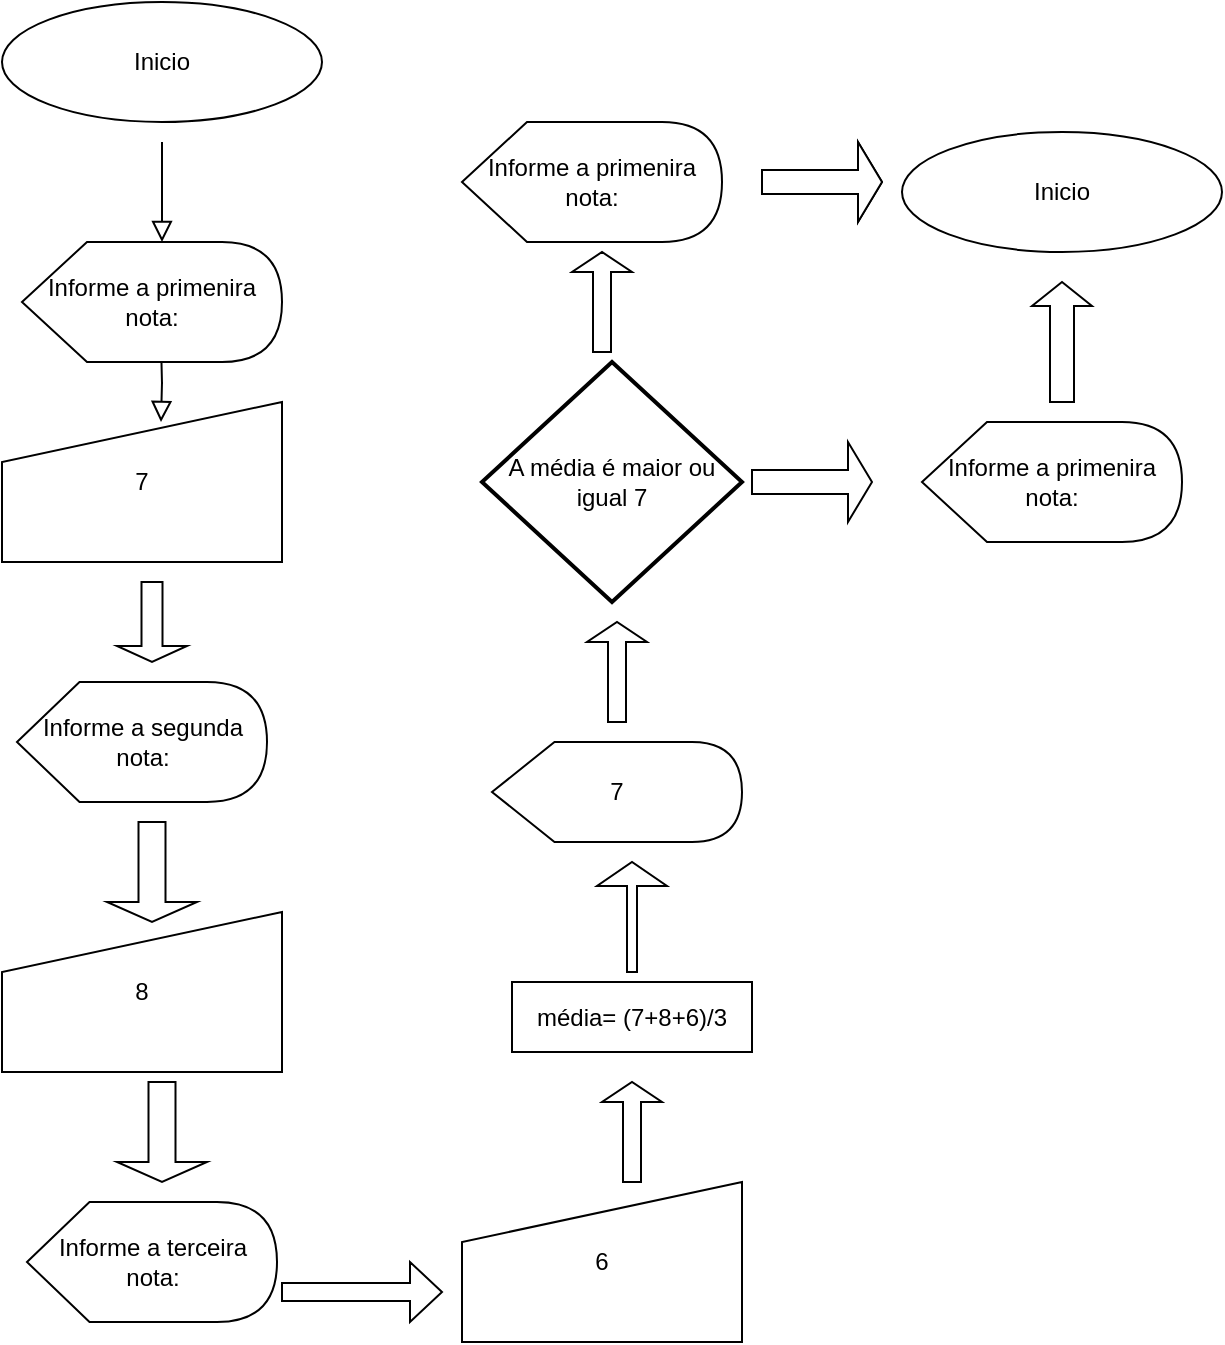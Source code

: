 <mxfile version="26.0.2">
  <diagram id="C5RBs43oDa-KdzZeNtuy" name="Page-1">
    <mxGraphModel dx="877" dy="433" grid="1" gridSize="10" guides="1" tooltips="1" connect="1" arrows="1" fold="1" page="1" pageScale="1" pageWidth="827" pageHeight="1169" math="0" shadow="0">
      <root>
        <mxCell id="WIyWlLk6GJQsqaUBKTNV-0" />
        <mxCell id="WIyWlLk6GJQsqaUBKTNV-1" parent="WIyWlLk6GJQsqaUBKTNV-0" />
        <mxCell id="WIyWlLk6GJQsqaUBKTNV-2" value="" style="rounded=0;html=1;jettySize=auto;orthogonalLoop=1;fontSize=11;endArrow=block;endFill=0;endSize=8;strokeWidth=1;shadow=0;labelBackgroundColor=none;edgeStyle=orthogonalEdgeStyle;" parent="WIyWlLk6GJQsqaUBKTNV-1" edge="1">
          <mxGeometry relative="1" as="geometry">
            <mxPoint x="220" y="120" as="sourcePoint" />
            <mxPoint x="220" y="170" as="targetPoint" />
          </mxGeometry>
        </mxCell>
        <mxCell id="WIyWlLk6GJQsqaUBKTNV-4" value="" style="rounded=0;html=1;jettySize=auto;orthogonalLoop=1;fontSize=11;endArrow=block;endFill=0;endSize=8;strokeWidth=1;shadow=0;labelBackgroundColor=none;edgeStyle=orthogonalEdgeStyle;" parent="WIyWlLk6GJQsqaUBKTNV-1" edge="1">
          <mxGeometry y="20" relative="1" as="geometry">
            <mxPoint as="offset" />
            <mxPoint x="219.5" y="220" as="sourcePoint" />
            <mxPoint x="219.5" y="260" as="targetPoint" />
          </mxGeometry>
        </mxCell>
        <mxCell id="LOeqWLx_1DGtjDDwsyzD-0" value="Inicio" style="ellipse;whiteSpace=wrap;html=1;" vertex="1" parent="WIyWlLk6GJQsqaUBKTNV-1">
          <mxGeometry x="140" y="50" width="160" height="60" as="geometry" />
        </mxCell>
        <mxCell id="LOeqWLx_1DGtjDDwsyzD-1" value="Informe a primenira nota:" style="shape=display;whiteSpace=wrap;html=1;" vertex="1" parent="WIyWlLk6GJQsqaUBKTNV-1">
          <mxGeometry x="150" y="170" width="130" height="60" as="geometry" />
        </mxCell>
        <mxCell id="LOeqWLx_1DGtjDDwsyzD-3" value="7" style="shape=manualInput;whiteSpace=wrap;html=1;" vertex="1" parent="WIyWlLk6GJQsqaUBKTNV-1">
          <mxGeometry x="140" y="250" width="140" height="80" as="geometry" />
        </mxCell>
        <mxCell id="LOeqWLx_1DGtjDDwsyzD-5" value="Informe a segunda nota:" style="shape=display;whiteSpace=wrap;html=1;" vertex="1" parent="WIyWlLk6GJQsqaUBKTNV-1">
          <mxGeometry x="147.5" y="390" width="125" height="60" as="geometry" />
        </mxCell>
        <mxCell id="LOeqWLx_1DGtjDDwsyzD-11" value="" style="shape=singleArrow;direction=south;whiteSpace=wrap;html=1;" vertex="1" parent="WIyWlLk6GJQsqaUBKTNV-1">
          <mxGeometry x="197.5" y="340" width="35" height="40" as="geometry" />
        </mxCell>
        <mxCell id="LOeqWLx_1DGtjDDwsyzD-12" value="" style="shape=singleArrow;direction=south;whiteSpace=wrap;html=1;" vertex="1" parent="WIyWlLk6GJQsqaUBKTNV-1">
          <mxGeometry x="192.5" y="460" width="45" height="50" as="geometry" />
        </mxCell>
        <mxCell id="LOeqWLx_1DGtjDDwsyzD-16" value="8" style="shape=manualInput;whiteSpace=wrap;html=1;" vertex="1" parent="WIyWlLk6GJQsqaUBKTNV-1">
          <mxGeometry x="140" y="505" width="140" height="80" as="geometry" />
        </mxCell>
        <mxCell id="LOeqWLx_1DGtjDDwsyzD-17" value="" style="shape=singleArrow;direction=south;whiteSpace=wrap;html=1;" vertex="1" parent="WIyWlLk6GJQsqaUBKTNV-1">
          <mxGeometry x="197.5" y="590" width="45" height="50" as="geometry" />
        </mxCell>
        <mxCell id="LOeqWLx_1DGtjDDwsyzD-18" value="Informe a terceira&lt;div&gt;nota:&lt;/div&gt;" style="shape=display;whiteSpace=wrap;html=1;" vertex="1" parent="WIyWlLk6GJQsqaUBKTNV-1">
          <mxGeometry x="152.5" y="650" width="125" height="60" as="geometry" />
        </mxCell>
        <mxCell id="LOeqWLx_1DGtjDDwsyzD-19" value="" style="shape=singleArrow;whiteSpace=wrap;html=1;" vertex="1" parent="WIyWlLk6GJQsqaUBKTNV-1">
          <mxGeometry x="280" y="680" width="80" height="30" as="geometry" />
        </mxCell>
        <mxCell id="LOeqWLx_1DGtjDDwsyzD-20" style="edgeStyle=orthogonalEdgeStyle;rounded=0;orthogonalLoop=1;jettySize=auto;html=1;exitX=0.5;exitY=1;exitDx=0;exitDy=0;" edge="1" parent="WIyWlLk6GJQsqaUBKTNV-1" source="LOeqWLx_1DGtjDDwsyzD-16" target="LOeqWLx_1DGtjDDwsyzD-16">
          <mxGeometry relative="1" as="geometry" />
        </mxCell>
        <mxCell id="LOeqWLx_1DGtjDDwsyzD-22" value="6" style="shape=manualInput;whiteSpace=wrap;html=1;" vertex="1" parent="WIyWlLk6GJQsqaUBKTNV-1">
          <mxGeometry x="370" y="640" width="140" height="80" as="geometry" />
        </mxCell>
        <mxCell id="LOeqWLx_1DGtjDDwsyzD-23" value="" style="shape=singleArrow;direction=north;whiteSpace=wrap;html=1;" vertex="1" parent="WIyWlLk6GJQsqaUBKTNV-1">
          <mxGeometry x="440" y="590" width="30" height="50" as="geometry" />
        </mxCell>
        <mxCell id="LOeqWLx_1DGtjDDwsyzD-24" value="média= (7+8+6)/3" style="rounded=0;whiteSpace=wrap;html=1;" vertex="1" parent="WIyWlLk6GJQsqaUBKTNV-1">
          <mxGeometry x="395" y="540" width="120" height="35" as="geometry" />
        </mxCell>
        <mxCell id="LOeqWLx_1DGtjDDwsyzD-25" value="" style="shape=singleArrow;direction=north;whiteSpace=wrap;html=1;arrowWidth=0.143;arrowSize=0.218;" vertex="1" parent="WIyWlLk6GJQsqaUBKTNV-1">
          <mxGeometry x="437.5" y="480" width="35" height="55" as="geometry" />
        </mxCell>
        <mxCell id="LOeqWLx_1DGtjDDwsyzD-26" value="7" style="shape=display;whiteSpace=wrap;html=1;" vertex="1" parent="WIyWlLk6GJQsqaUBKTNV-1">
          <mxGeometry x="385" y="420" width="125" height="50" as="geometry" />
        </mxCell>
        <mxCell id="LOeqWLx_1DGtjDDwsyzD-27" value="" style="shape=singleArrow;direction=north;whiteSpace=wrap;html=1;" vertex="1" parent="WIyWlLk6GJQsqaUBKTNV-1">
          <mxGeometry x="432.5" y="360" width="30" height="50" as="geometry" />
        </mxCell>
        <mxCell id="LOeqWLx_1DGtjDDwsyzD-28" value="A média é maior ou igual 7" style="strokeWidth=2;html=1;shape=mxgraph.flowchart.decision;whiteSpace=wrap;" vertex="1" parent="WIyWlLk6GJQsqaUBKTNV-1">
          <mxGeometry x="380" y="230" width="130" height="120" as="geometry" />
        </mxCell>
        <mxCell id="LOeqWLx_1DGtjDDwsyzD-29" value="" style="shape=singleArrow;whiteSpace=wrap;html=1;" vertex="1" parent="WIyWlLk6GJQsqaUBKTNV-1">
          <mxGeometry x="515" y="270" width="60" height="40" as="geometry" />
        </mxCell>
        <mxCell id="LOeqWLx_1DGtjDDwsyzD-30" value="Informe a primenira nota:" style="shape=display;whiteSpace=wrap;html=1;" vertex="1" parent="WIyWlLk6GJQsqaUBKTNV-1">
          <mxGeometry x="600" y="260" width="130" height="60" as="geometry" />
        </mxCell>
        <mxCell id="LOeqWLx_1DGtjDDwsyzD-31" value="Informe a primenira nota:" style="shape=display;whiteSpace=wrap;html=1;" vertex="1" parent="WIyWlLk6GJQsqaUBKTNV-1">
          <mxGeometry x="370" y="110" width="130" height="60" as="geometry" />
        </mxCell>
        <mxCell id="LOeqWLx_1DGtjDDwsyzD-32" value="" style="shape=singleArrow;direction=north;whiteSpace=wrap;html=1;" vertex="1" parent="WIyWlLk6GJQsqaUBKTNV-1">
          <mxGeometry x="425" y="175" width="30" height="50" as="geometry" />
        </mxCell>
        <mxCell id="LOeqWLx_1DGtjDDwsyzD-33" value="Inicio" style="ellipse;whiteSpace=wrap;html=1;" vertex="1" parent="WIyWlLk6GJQsqaUBKTNV-1">
          <mxGeometry x="590" y="115" width="160" height="60" as="geometry" />
        </mxCell>
        <mxCell id="LOeqWLx_1DGtjDDwsyzD-34" value="" style="shape=singleArrow;whiteSpace=wrap;html=1;" vertex="1" parent="WIyWlLk6GJQsqaUBKTNV-1">
          <mxGeometry x="520" y="120" width="60" height="40" as="geometry" />
        </mxCell>
        <mxCell id="LOeqWLx_1DGtjDDwsyzD-35" value="" style="shape=singleArrow;whiteSpace=wrap;html=1;" vertex="1" parent="WIyWlLk6GJQsqaUBKTNV-1">
          <mxGeometry x="520" y="120" width="60" height="40" as="geometry" />
        </mxCell>
        <mxCell id="LOeqWLx_1DGtjDDwsyzD-36" value="" style="shape=singleArrow;direction=north;whiteSpace=wrap;html=1;arrowWidth=0.4;arrowSize=0.2;" vertex="1" parent="WIyWlLk6GJQsqaUBKTNV-1">
          <mxGeometry x="655" y="190" width="30" height="60" as="geometry" />
        </mxCell>
      </root>
    </mxGraphModel>
  </diagram>
</mxfile>
